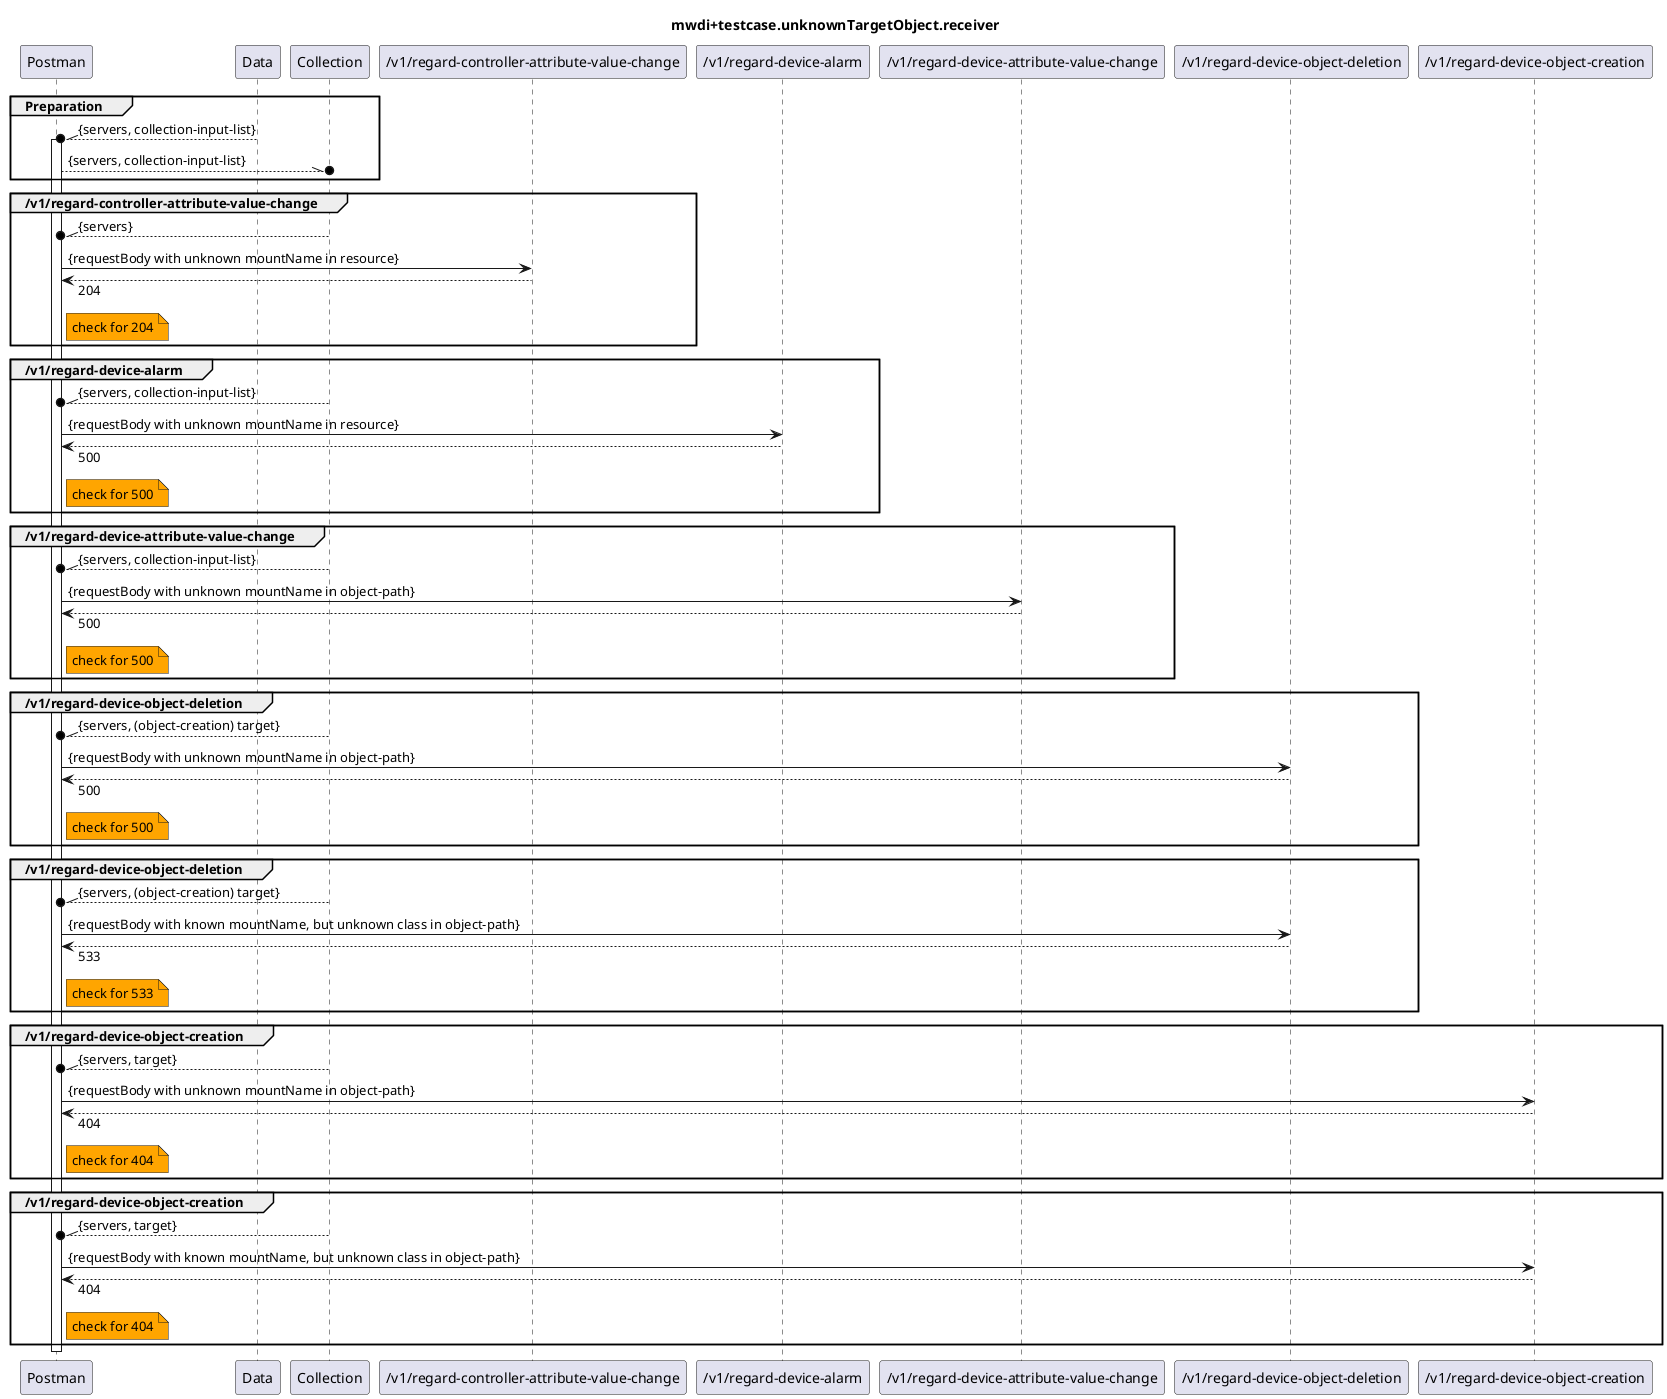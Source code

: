 @startuml mwdi+diagram.unknownTargetObject.receiver
skinparam responseMessageBelowArrow true

title
mwdi+testcase.unknownTargetObject.receiver
end title

participant "Postman" as Postman
participant "Data" as Data
participant "Collection" as Collection

participant "/v1/regard-controller-attribute-value-change" as RCAVC
participant "/v1/regard-device-alarm" as RDA
participant "/v1/regard-device-attribute-value-change" as RDAVC
participant "/v1/regard-device-object-deletion" as RDOD
participant "/v1/regard-device-object-creation" as RDOC

group Preparation
  Data --\\o Postman : {servers, collection-input-list}
  activate Postman
  Postman --\\o Collection : {servers, collection-input-list}
end

group /v1/regard-controller-attribute-value-change
  Collection --\\o Postman : {servers}
  Postman -> RCAVC : {requestBody with unknown mountName in resource}
  Postman <-- RCAVC : 204
  note right Postman #Orange
    check for 204
  end note
end

group /v1/regard-device-alarm
  Collection --\\o Postman : {servers, collection-input-list}
  Postman -> RDA : {requestBody with unknown mountName in resource}
  Postman <-- RDA : 500
  note right Postman #Orange
    check for 500
  end note
end

group /v1/regard-device-attribute-value-change
  Collection --\\o Postman : {servers, collection-input-list}
  Postman -> RDAVC : {requestBody with unknown mountName in object-path}
  Postman <-- RDAVC : 500
  note right Postman #Orange
    check for 500
  end note
end

group /v1/regard-device-object-deletion
  Collection --\\o Postman : {servers, (object-creation) target}
  Postman -> RDOD : {requestBody with unknown mountName in object-path}
  Postman <-- RDOD : 500
  note right Postman #Orange
    check for 500
  end note
end

group /v1/regard-device-object-deletion
  Collection --\\o Postman : {servers, (object-creation) target}
  Postman -> RDOD : {requestBody with known mountName, but unknown class in object-path}
  Postman <-- RDOD : 533
  note right Postman #Orange
    check for 533
  end note
end

group /v1/regard-device-object-creation
  Collection --\\o Postman : {servers, target}
  Postman -> RDOC : {requestBody with unknown mountName in object-path}
  Postman <-- RDOC : 404
  note right Postman #Orange
    check for 404
  end note
end

group /v1/regard-device-object-creation
  Collection --\\o Postman : {servers, target}
  Postman -> RDOC : {requestBody with known mountName, but unknown class in object-path}
  Postman <-- RDOC : 404
  note right Postman #Orange
    check for 404
  end note
end

deactivate Postman

@enduml
